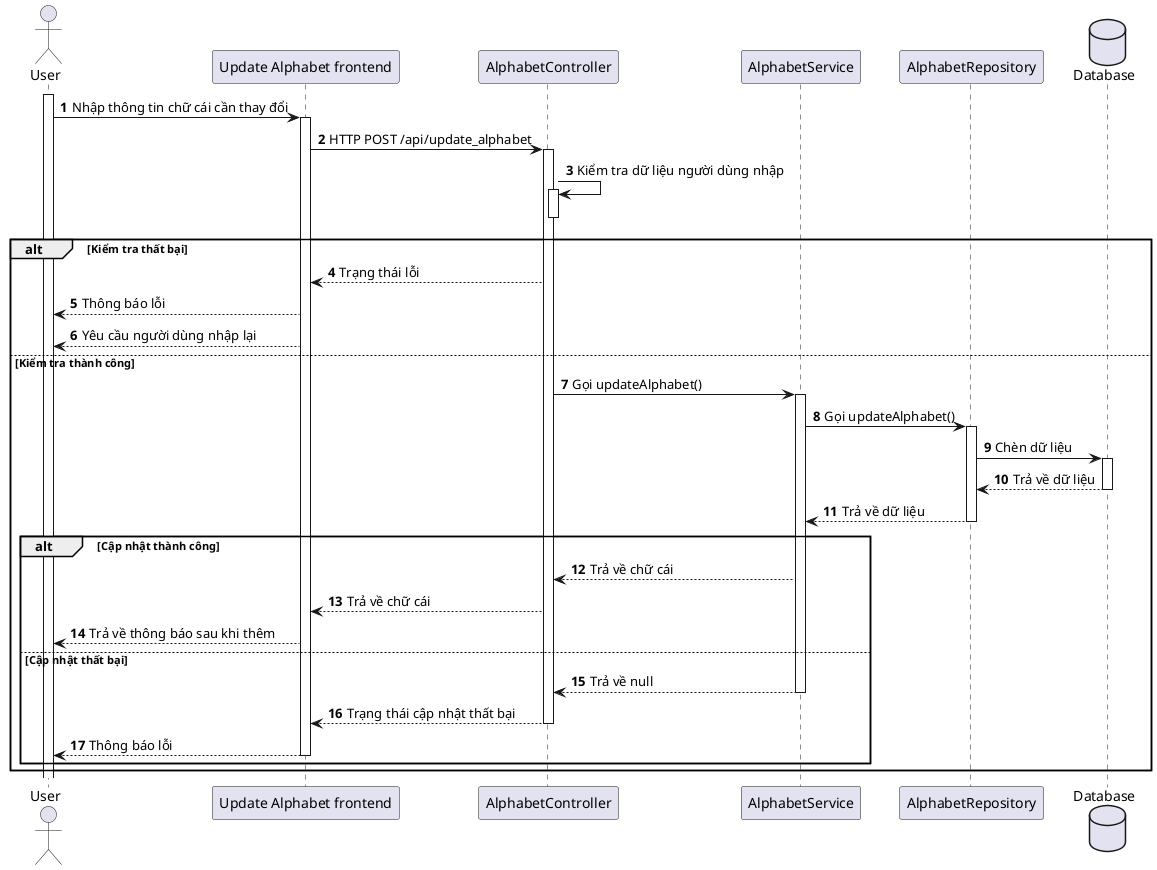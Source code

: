 @startuml
'https://plantuml.com/sequence-diagram

autonumber

actor User

participant "Update Alphabet frontend" as fe
participant "AlphabetController" as Controller
participant "AlphabetService" as Service
participant "AlphabetRepository" as Repository

database Database
activate User

User -> fe++: Nhập thông tin chữ cái cần thay đổi

fe -> Controller++: HTTP POST /api/update_alphabet

Controller -> Controller: Kiểm tra dữ liệu người dùng nhập
activate Controller
deactivate Controller

alt Kiểm tra thất bại
Controller-->fe: Trạng thái lỗi
fe-->User: Thông báo lỗi
fe-->User: Yêu cầu người dùng nhập lại
else Kiểm tra thành công
Controller -> Service++: Gọi updateAlphabet()
Service -> Repository++: Gọi updateAlphabet()
Repository -> Database++: Chèn dữ liệu
Database --> Repository--: Trả về dữ liệu
Repository --> Service--: Trả về dữ liệu

    alt Cập nhật thành công

Service --> Controller: Trả về chữ cái
Controller --> fe: Trả về chữ cái
fe --> User: Trả về thông báo sau khi thêm

    else Cập nhật thất bại

Service --> Controller--: Trả về null
Controller --> fe--: Trạng thái cập nhật thất bại
fe --> User--: Thông báo lỗi

end

end



@enduml